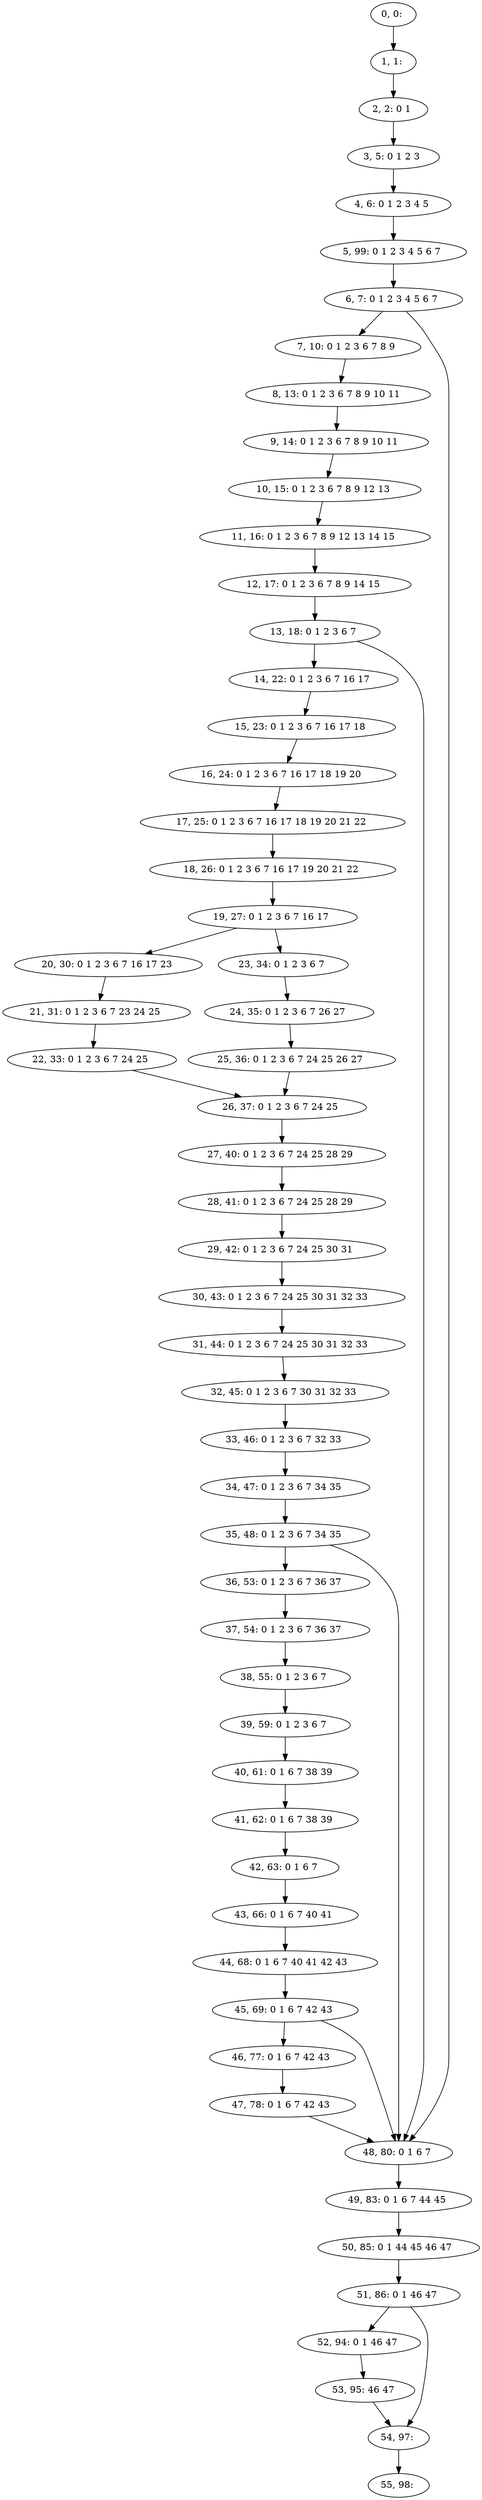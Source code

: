 digraph G {
0[label="0, 0: "];
1[label="1, 1: "];
2[label="2, 2: 0 1 "];
3[label="3, 5: 0 1 2 3 "];
4[label="4, 6: 0 1 2 3 4 5 "];
5[label="5, 99: 0 1 2 3 4 5 6 7 "];
6[label="6, 7: 0 1 2 3 4 5 6 7 "];
7[label="7, 10: 0 1 2 3 6 7 8 9 "];
8[label="8, 13: 0 1 2 3 6 7 8 9 10 11 "];
9[label="9, 14: 0 1 2 3 6 7 8 9 10 11 "];
10[label="10, 15: 0 1 2 3 6 7 8 9 12 13 "];
11[label="11, 16: 0 1 2 3 6 7 8 9 12 13 14 15 "];
12[label="12, 17: 0 1 2 3 6 7 8 9 14 15 "];
13[label="13, 18: 0 1 2 3 6 7 "];
14[label="14, 22: 0 1 2 3 6 7 16 17 "];
15[label="15, 23: 0 1 2 3 6 7 16 17 18 "];
16[label="16, 24: 0 1 2 3 6 7 16 17 18 19 20 "];
17[label="17, 25: 0 1 2 3 6 7 16 17 18 19 20 21 22 "];
18[label="18, 26: 0 1 2 3 6 7 16 17 19 20 21 22 "];
19[label="19, 27: 0 1 2 3 6 7 16 17 "];
20[label="20, 30: 0 1 2 3 6 7 16 17 23 "];
21[label="21, 31: 0 1 2 3 6 7 23 24 25 "];
22[label="22, 33: 0 1 2 3 6 7 24 25 "];
23[label="23, 34: 0 1 2 3 6 7 "];
24[label="24, 35: 0 1 2 3 6 7 26 27 "];
25[label="25, 36: 0 1 2 3 6 7 24 25 26 27 "];
26[label="26, 37: 0 1 2 3 6 7 24 25 "];
27[label="27, 40: 0 1 2 3 6 7 24 25 28 29 "];
28[label="28, 41: 0 1 2 3 6 7 24 25 28 29 "];
29[label="29, 42: 0 1 2 3 6 7 24 25 30 31 "];
30[label="30, 43: 0 1 2 3 6 7 24 25 30 31 32 33 "];
31[label="31, 44: 0 1 2 3 6 7 24 25 30 31 32 33 "];
32[label="32, 45: 0 1 2 3 6 7 30 31 32 33 "];
33[label="33, 46: 0 1 2 3 6 7 32 33 "];
34[label="34, 47: 0 1 2 3 6 7 34 35 "];
35[label="35, 48: 0 1 2 3 6 7 34 35 "];
36[label="36, 53: 0 1 2 3 6 7 36 37 "];
37[label="37, 54: 0 1 2 3 6 7 36 37 "];
38[label="38, 55: 0 1 2 3 6 7 "];
39[label="39, 59: 0 1 2 3 6 7 "];
40[label="40, 61: 0 1 6 7 38 39 "];
41[label="41, 62: 0 1 6 7 38 39 "];
42[label="42, 63: 0 1 6 7 "];
43[label="43, 66: 0 1 6 7 40 41 "];
44[label="44, 68: 0 1 6 7 40 41 42 43 "];
45[label="45, 69: 0 1 6 7 42 43 "];
46[label="46, 77: 0 1 6 7 42 43 "];
47[label="47, 78: 0 1 6 7 42 43 "];
48[label="48, 80: 0 1 6 7 "];
49[label="49, 83: 0 1 6 7 44 45 "];
50[label="50, 85: 0 1 44 45 46 47 "];
51[label="51, 86: 0 1 46 47 "];
52[label="52, 94: 0 1 46 47 "];
53[label="53, 95: 46 47 "];
54[label="54, 97: "];
55[label="55, 98: "];
0->1 ;
1->2 ;
2->3 ;
3->4 ;
4->5 ;
5->6 ;
6->7 ;
6->48 ;
7->8 ;
8->9 ;
9->10 ;
10->11 ;
11->12 ;
12->13 ;
13->14 ;
13->48 ;
14->15 ;
15->16 ;
16->17 ;
17->18 ;
18->19 ;
19->20 ;
19->23 ;
20->21 ;
21->22 ;
22->26 ;
23->24 ;
24->25 ;
25->26 ;
26->27 ;
27->28 ;
28->29 ;
29->30 ;
30->31 ;
31->32 ;
32->33 ;
33->34 ;
34->35 ;
35->36 ;
35->48 ;
36->37 ;
37->38 ;
38->39 ;
39->40 ;
40->41 ;
41->42 ;
42->43 ;
43->44 ;
44->45 ;
45->46 ;
45->48 ;
46->47 ;
47->48 ;
48->49 ;
49->50 ;
50->51 ;
51->52 ;
51->54 ;
52->53 ;
53->54 ;
54->55 ;
}
